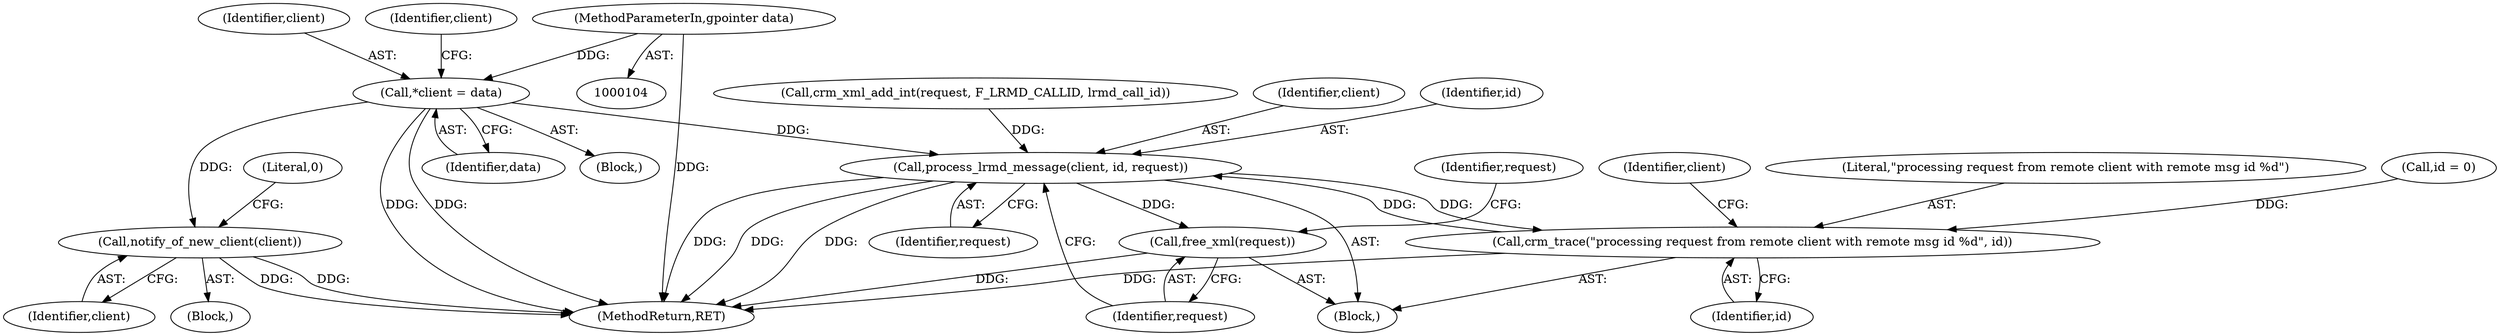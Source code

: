 digraph "0_pacemaker_5ec24a2642bd0854b884d1a9b51d12371373b410@pointer" {
"1000124" [label="(Call,*client = data)"];
"1000105" [label="(MethodParameterIn,gpointer data)"];
"1000202" [label="(Call,notify_of_new_client(client))"];
"1000303" [label="(Call,process_lrmd_message(client, id, request))"];
"1000253" [label="(Call,crm_trace(\"processing request from remote client with remote msg id %d\", id))"];
"1000307" [label="(Call,free_xml(request))"];
"1000255" [label="(Identifier,id)"];
"1000299" [label="(Call,crm_xml_add_int(request, F_LRMD_CALLID, lrmd_call_id))"];
"1000124" [label="(Call,*client = data)"];
"1000254" [label="(Literal,\"processing request from remote client with remote msg id %d\")"];
"1000203" [label="(Identifier,client)"];
"1000125" [label="(Identifier,client)"];
"1000253" [label="(Call,crm_trace(\"processing request from remote client with remote msg id %d\", id))"];
"1000247" [label="(Block,)"];
"1000105" [label="(MethodParameterIn,gpointer data)"];
"1000108" [label="(Call,id = 0)"];
"1000126" [label="(Identifier,data)"];
"1000205" [label="(Literal,0)"];
"1000259" [label="(Identifier,client)"];
"1000106" [label="(Block,)"];
"1000306" [label="(Identifier,request)"];
"1000303" [label="(Call,process_lrmd_message(client, id, request))"];
"1000304" [label="(Identifier,client)"];
"1000325" [label="(MethodReturn,RET)"];
"1000308" [label="(Identifier,request)"];
"1000305" [label="(Identifier,id)"];
"1000172" [label="(Block,)"];
"1000307" [label="(Call,free_xml(request))"];
"1000202" [label="(Call,notify_of_new_client(client))"];
"1000131" [label="(Identifier,client)"];
"1000310" [label="(Identifier,request)"];
"1000124" -> "1000106"  [label="AST: "];
"1000124" -> "1000126"  [label="CFG: "];
"1000125" -> "1000124"  [label="AST: "];
"1000126" -> "1000124"  [label="AST: "];
"1000131" -> "1000124"  [label="CFG: "];
"1000124" -> "1000325"  [label="DDG: "];
"1000124" -> "1000325"  [label="DDG: "];
"1000105" -> "1000124"  [label="DDG: "];
"1000124" -> "1000202"  [label="DDG: "];
"1000124" -> "1000303"  [label="DDG: "];
"1000105" -> "1000104"  [label="AST: "];
"1000105" -> "1000325"  [label="DDG: "];
"1000202" -> "1000172"  [label="AST: "];
"1000202" -> "1000203"  [label="CFG: "];
"1000203" -> "1000202"  [label="AST: "];
"1000205" -> "1000202"  [label="CFG: "];
"1000202" -> "1000325"  [label="DDG: "];
"1000202" -> "1000325"  [label="DDG: "];
"1000303" -> "1000247"  [label="AST: "];
"1000303" -> "1000306"  [label="CFG: "];
"1000304" -> "1000303"  [label="AST: "];
"1000305" -> "1000303"  [label="AST: "];
"1000306" -> "1000303"  [label="AST: "];
"1000308" -> "1000303"  [label="CFG: "];
"1000303" -> "1000325"  [label="DDG: "];
"1000303" -> "1000325"  [label="DDG: "];
"1000303" -> "1000325"  [label="DDG: "];
"1000303" -> "1000253"  [label="DDG: "];
"1000253" -> "1000303"  [label="DDG: "];
"1000299" -> "1000303"  [label="DDG: "];
"1000303" -> "1000307"  [label="DDG: "];
"1000253" -> "1000247"  [label="AST: "];
"1000253" -> "1000255"  [label="CFG: "];
"1000254" -> "1000253"  [label="AST: "];
"1000255" -> "1000253"  [label="AST: "];
"1000259" -> "1000253"  [label="CFG: "];
"1000253" -> "1000325"  [label="DDG: "];
"1000108" -> "1000253"  [label="DDG: "];
"1000307" -> "1000247"  [label="AST: "];
"1000307" -> "1000308"  [label="CFG: "];
"1000308" -> "1000307"  [label="AST: "];
"1000310" -> "1000307"  [label="CFG: "];
"1000307" -> "1000325"  [label="DDG: "];
}
